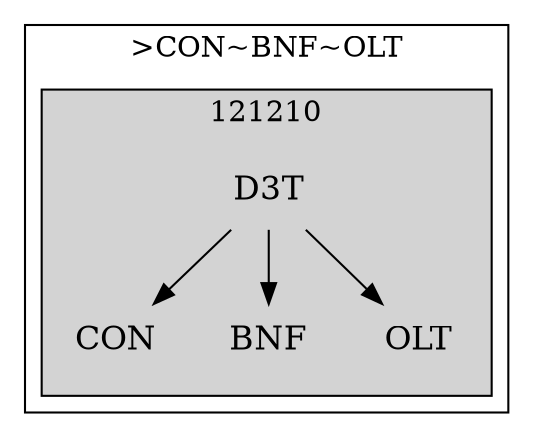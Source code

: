 strict digraph FirstlevelCluster {
	labelloc = "t";
	compound = false;
	subgraph cluster_0 {
	label= ">CON~BNF~OLT";
		subgraph	cluster_2 {
		label = "121210";
			style = filled;
			node	[label = CON, shape = plaintext, fontsize = 16] CON2;
			node	[label = BNF, shape = plaintext, fontsize = 16] BNF2;
			node	[label = D3T, shape = plaintext, fontsize = 16] D3T2;
			node	[label = OLT, shape = plaintext, fontsize = 16] OLT2;
			D3T2->CON2;D3T2->BNF2;D3T2->OLT2;			}
}}